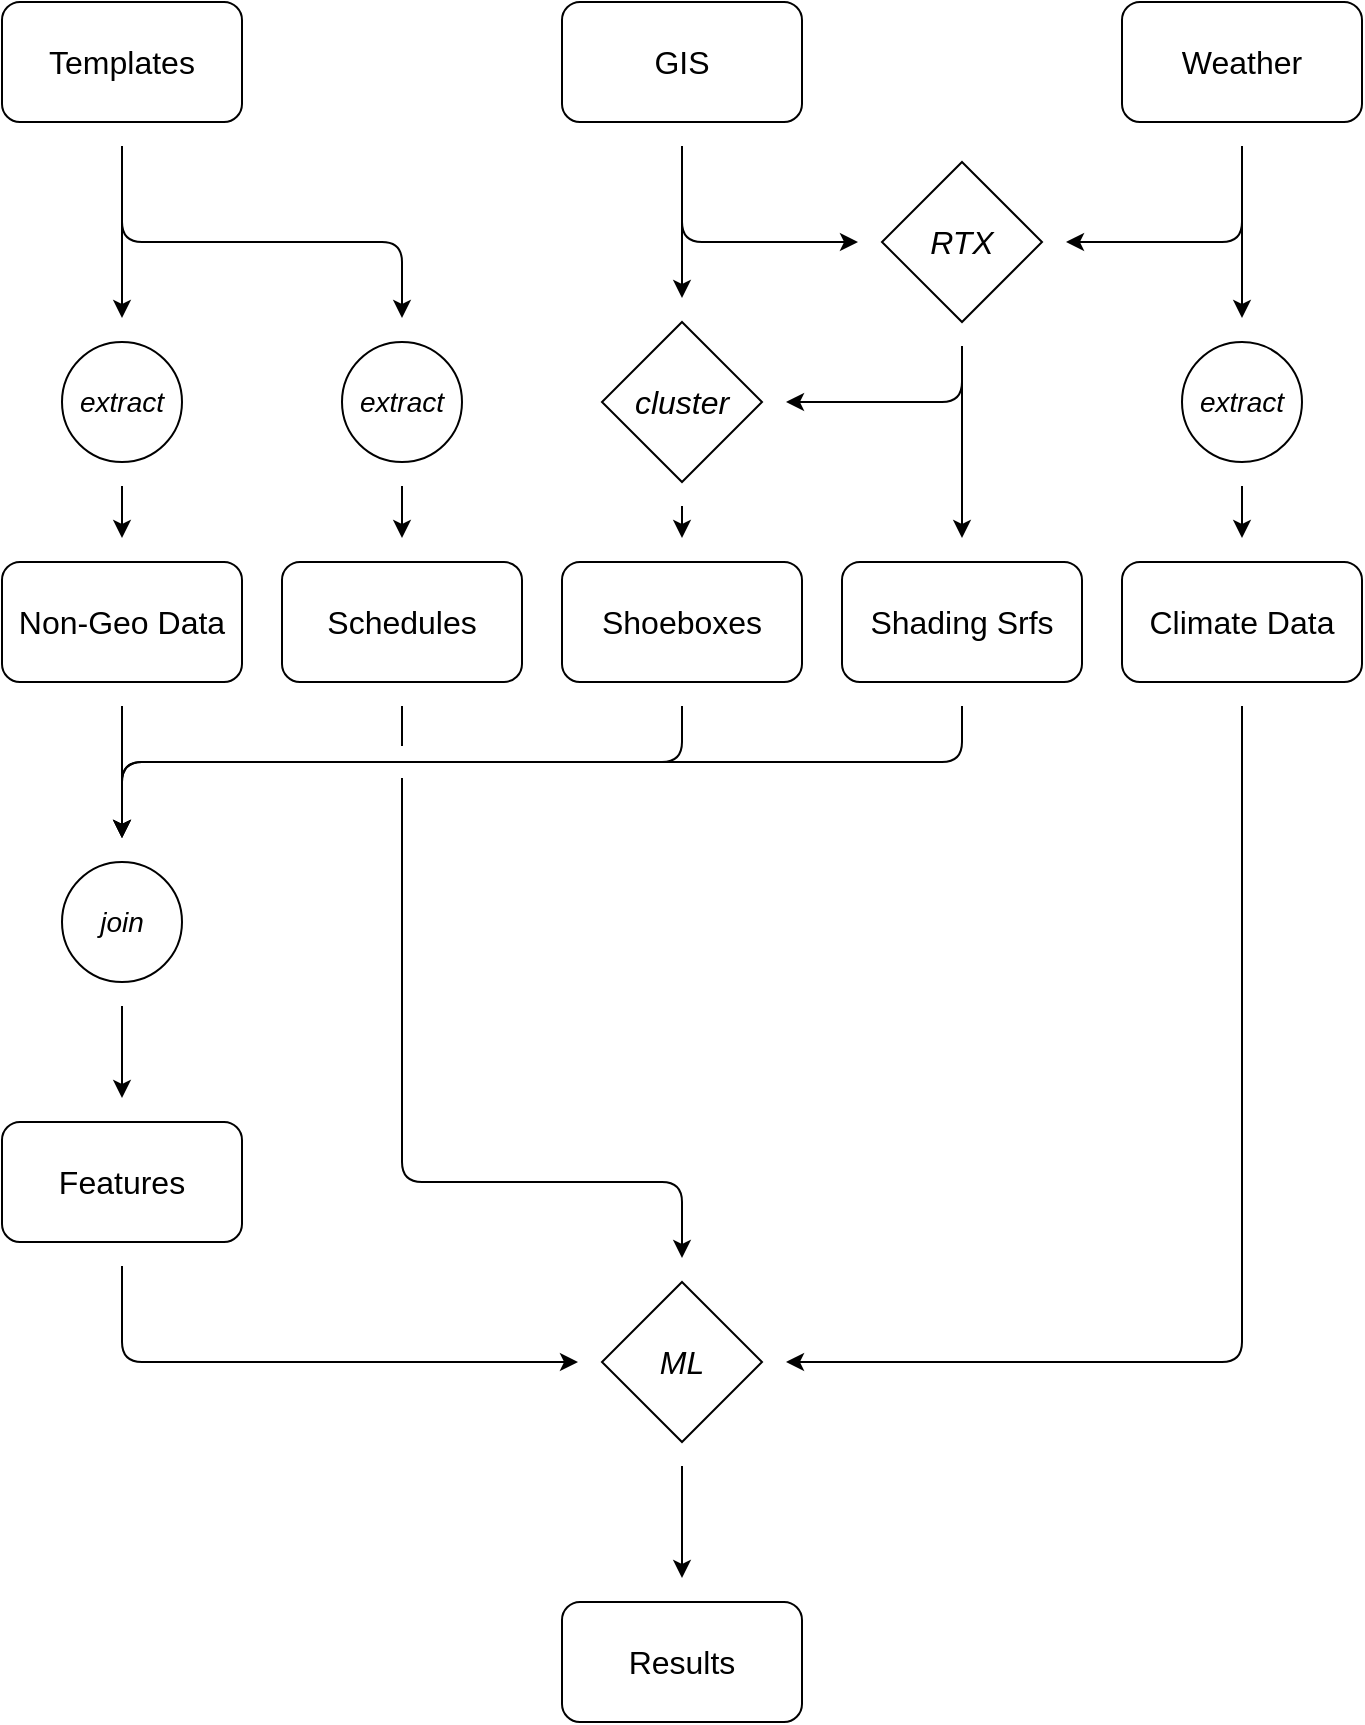 <mxfile version="22.0.8" type="github">
  <diagram name="Page-1" id="ANYgyir19FawRTaVeRdB">
    <mxGraphModel dx="1434" dy="828" grid="1" gridSize="10" guides="1" tooltips="1" connect="1" arrows="1" fold="1" page="1" pageScale="1" pageWidth="850" pageHeight="1100" math="0" shadow="0">
      <root>
        <mxCell id="0" />
        <mxCell id="1" parent="0" />
        <mxCell id="djP0Y8rmL78iK5KgXHap-1" style="edgeStyle=orthogonalEdgeStyle;rounded=1;orthogonalLoop=1;jettySize=auto;html=1;entryX=0;entryY=0.5;entryDx=0;entryDy=0;fontFamily=Helvetica;fontSize=16;fontColor=default;exitX=0.5;exitY=1;exitDx=0;exitDy=0;" edge="1" parent="1" source="djP0Y8rmL78iK5KgXHap-3" target="djP0Y8rmL78iK5KgXHap-21">
          <mxGeometry relative="1" as="geometry">
            <Array as="points">
              <mxPoint x="420" y="200" />
            </Array>
          </mxGeometry>
        </mxCell>
        <mxCell id="djP0Y8rmL78iK5KgXHap-2" style="edgeStyle=orthogonalEdgeStyle;rounded=0;orthogonalLoop=1;jettySize=auto;html=1;fontFamily=Helvetica;fontSize=16;fontColor=default;" edge="1" parent="1" source="djP0Y8rmL78iK5KgXHap-3" target="djP0Y8rmL78iK5KgXHap-37">
          <mxGeometry relative="1" as="geometry" />
        </mxCell>
        <mxCell id="djP0Y8rmL78iK5KgXHap-3" value="&lt;font style=&quot;font-size: 16px;&quot;&gt;GIS&lt;/font&gt;" style="rounded=1;whiteSpace=wrap;html=1;fontSize=16;perimeterSpacing=12;" vertex="1" parent="1">
          <mxGeometry x="360" y="80" width="120" height="60" as="geometry" />
        </mxCell>
        <mxCell id="djP0Y8rmL78iK5KgXHap-4" style="edgeStyle=orthogonalEdgeStyle;rounded=1;orthogonalLoop=1;jettySize=auto;html=1;exitX=0.5;exitY=1;exitDx=0;exitDy=0;entryX=0.5;entryY=0;entryDx=0;entryDy=0;" edge="1" parent="1" source="djP0Y8rmL78iK5KgXHap-33" target="djP0Y8rmL78iK5KgXHap-18">
          <mxGeometry relative="1" as="geometry" />
        </mxCell>
        <mxCell id="djP0Y8rmL78iK5KgXHap-5" style="edgeStyle=orthogonalEdgeStyle;rounded=1;orthogonalLoop=1;jettySize=auto;html=1;fontFamily=Helvetica;fontSize=16;fontColor=default;entryX=1;entryY=0.5;entryDx=0;entryDy=0;exitX=0.5;exitY=1;exitDx=0;exitDy=0;" edge="1" parent="1" source="djP0Y8rmL78iK5KgXHap-6" target="djP0Y8rmL78iK5KgXHap-21">
          <mxGeometry relative="1" as="geometry">
            <mxPoint x="640" y="220" as="targetPoint" />
            <Array as="points">
              <mxPoint x="700" y="200" />
            </Array>
          </mxGeometry>
        </mxCell>
        <mxCell id="djP0Y8rmL78iK5KgXHap-6" value="&lt;font style=&quot;font-size: 16px;&quot;&gt;Weather&lt;/font&gt;" style="rounded=1;whiteSpace=wrap;html=1;fontSize=16;perimeterSpacing=12;" vertex="1" parent="1">
          <mxGeometry x="640" y="80" width="120" height="60" as="geometry" />
        </mxCell>
        <mxCell id="djP0Y8rmL78iK5KgXHap-7" style="edgeStyle=orthogonalEdgeStyle;rounded=1;orthogonalLoop=1;jettySize=auto;html=1;exitX=0.5;exitY=1;exitDx=0;exitDy=0;entryX=0.5;entryY=0;entryDx=0;entryDy=0;" edge="1" parent="1" source="djP0Y8rmL78iK5KgXHap-28" target="djP0Y8rmL78iK5KgXHap-10">
          <mxGeometry relative="1" as="geometry" />
        </mxCell>
        <mxCell id="djP0Y8rmL78iK5KgXHap-8" value="&lt;font style=&quot;font-size: 16px;&quot;&gt;Templates&lt;/font&gt;" style="rounded=1;whiteSpace=wrap;html=1;fontSize=16;perimeterSpacing=12;" vertex="1" parent="1">
          <mxGeometry x="80" y="80" width="120" height="60" as="geometry" />
        </mxCell>
        <mxCell id="djP0Y8rmL78iK5KgXHap-9" style="edgeStyle=orthogonalEdgeStyle;rounded=0;orthogonalLoop=1;jettySize=auto;html=1;entryX=0.5;entryY=0;entryDx=0;entryDy=0;" edge="1" parent="1" source="djP0Y8rmL78iK5KgXHap-10" target="djP0Y8rmL78iK5KgXHap-35">
          <mxGeometry relative="1" as="geometry" />
        </mxCell>
        <mxCell id="djP0Y8rmL78iK5KgXHap-10" value="&lt;font style=&quot;font-size: 16px;&quot;&gt;Non-Geo Data&lt;/font&gt;" style="rounded=1;whiteSpace=wrap;html=1;fontSize=16;perimeterSpacing=12;" vertex="1" parent="1">
          <mxGeometry x="80" y="360" width="120" height="60" as="geometry" />
        </mxCell>
        <mxCell id="djP0Y8rmL78iK5KgXHap-11" style="edgeStyle=orthogonalEdgeStyle;rounded=1;orthogonalLoop=1;jettySize=auto;html=1;exitX=0.5;exitY=1;exitDx=0;exitDy=0;" edge="1" parent="1" source="djP0Y8rmL78iK5KgXHap-12" target="djP0Y8rmL78iK5KgXHap-35">
          <mxGeometry relative="1" as="geometry">
            <Array as="points">
              <mxPoint x="420" y="460" />
              <mxPoint x="140" y="460" />
            </Array>
          </mxGeometry>
        </mxCell>
        <mxCell id="djP0Y8rmL78iK5KgXHap-12" value="&lt;font style=&quot;font-size: 16px;&quot;&gt;Shoeboxes&lt;/font&gt;" style="rounded=1;whiteSpace=wrap;html=1;fontSize=16;perimeterSpacing=12;" vertex="1" parent="1">
          <mxGeometry x="360" y="360" width="120" height="60" as="geometry" />
        </mxCell>
        <mxCell id="djP0Y8rmL78iK5KgXHap-13" style="edgeStyle=orthogonalEdgeStyle;rounded=1;orthogonalLoop=1;jettySize=auto;html=1;exitX=0.5;exitY=1;exitDx=0;exitDy=0;jumpStyle=gap;jumpSize=16;entryX=0.5;entryY=0;entryDx=0;entryDy=0;" edge="1" parent="1" source="djP0Y8rmL78iK5KgXHap-14" target="djP0Y8rmL78iK5KgXHap-25">
          <mxGeometry relative="1" as="geometry">
            <mxPoint x="280" y="570" as="targetPoint" />
            <Array as="points">
              <mxPoint x="280" y="670" />
              <mxPoint x="420" y="670" />
            </Array>
          </mxGeometry>
        </mxCell>
        <mxCell id="djP0Y8rmL78iK5KgXHap-14" value="&lt;font style=&quot;font-size: 16px;&quot;&gt;Schedules&lt;/font&gt;" style="rounded=1;whiteSpace=wrap;html=1;fontSize=16;perimeterSpacing=12;" vertex="1" parent="1">
          <mxGeometry x="220" y="360" width="120" height="60" as="geometry" />
        </mxCell>
        <mxCell id="djP0Y8rmL78iK5KgXHap-15" style="edgeStyle=orthogonalEdgeStyle;rounded=1;orthogonalLoop=1;jettySize=auto;html=1;exitX=0.5;exitY=1;exitDx=0;exitDy=0;" edge="1" parent="1" source="djP0Y8rmL78iK5KgXHap-16" target="djP0Y8rmL78iK5KgXHap-35">
          <mxGeometry relative="1" as="geometry">
            <Array as="points">
              <mxPoint x="560" y="460" />
              <mxPoint x="140" y="460" />
            </Array>
          </mxGeometry>
        </mxCell>
        <mxCell id="djP0Y8rmL78iK5KgXHap-16" value="&lt;font style=&quot;font-size: 16px;&quot;&gt;Shading Srfs&lt;/font&gt;" style="rounded=1;whiteSpace=wrap;html=1;fontSize=16;perimeterSpacing=12;" vertex="1" parent="1">
          <mxGeometry x="500" y="360" width="120" height="60" as="geometry" />
        </mxCell>
        <mxCell id="djP0Y8rmL78iK5KgXHap-17" style="edgeStyle=orthogonalEdgeStyle;rounded=1;orthogonalLoop=1;jettySize=auto;html=1;exitX=0.5;exitY=1;exitDx=0;exitDy=0;entryX=1;entryY=0.5;entryDx=0;entryDy=0;" edge="1" parent="1" source="djP0Y8rmL78iK5KgXHap-18" target="djP0Y8rmL78iK5KgXHap-25">
          <mxGeometry relative="1" as="geometry">
            <Array as="points">
              <mxPoint x="700" y="760" />
            </Array>
          </mxGeometry>
        </mxCell>
        <mxCell id="djP0Y8rmL78iK5KgXHap-18" value="&lt;span style=&quot;font-size: 16px;&quot;&gt;Climate Data&lt;/span&gt;" style="rounded=1;whiteSpace=wrap;html=1;fontSize=16;perimeterSpacing=12;" vertex="1" parent="1">
          <mxGeometry x="640" y="360" width="120" height="60" as="geometry" />
        </mxCell>
        <mxCell id="djP0Y8rmL78iK5KgXHap-19" style="edgeStyle=orthogonalEdgeStyle;rounded=1;orthogonalLoop=1;jettySize=auto;html=1;exitX=0.5;exitY=1;exitDx=0;exitDy=0;" edge="1" parent="1" source="djP0Y8rmL78iK5KgXHap-21" target="djP0Y8rmL78iK5KgXHap-16">
          <mxGeometry relative="1" as="geometry">
            <mxPoint x="560" y="270" as="sourcePoint" />
          </mxGeometry>
        </mxCell>
        <mxCell id="djP0Y8rmL78iK5KgXHap-20" style="edgeStyle=orthogonalEdgeStyle;rounded=1;orthogonalLoop=1;jettySize=auto;html=1;entryX=1;entryY=0.5;entryDx=0;entryDy=0;fontFamily=Helvetica;fontSize=16;fontColor=default;exitX=0.5;exitY=1;exitDx=0;exitDy=0;" edge="1" parent="1" source="djP0Y8rmL78iK5KgXHap-21" target="djP0Y8rmL78iK5KgXHap-37">
          <mxGeometry relative="1" as="geometry">
            <Array as="points">
              <mxPoint x="560" y="280" />
            </Array>
          </mxGeometry>
        </mxCell>
        <mxCell id="djP0Y8rmL78iK5KgXHap-21" value="&lt;font style=&quot;font-size: 16px;&quot;&gt;&lt;i&gt;RTX&lt;/i&gt;&lt;/font&gt;" style="rhombus;whiteSpace=wrap;html=1;perimeterSpacing=12;" vertex="1" parent="1">
          <mxGeometry x="520" y="160" width="80" height="80" as="geometry" />
        </mxCell>
        <mxCell id="djP0Y8rmL78iK5KgXHap-22" style="edgeStyle=orthogonalEdgeStyle;rounded=1;orthogonalLoop=1;jettySize=auto;html=1;exitX=0.5;exitY=1;exitDx=0;exitDy=0;entryX=0;entryY=0.5;entryDx=0;entryDy=0;" edge="1" parent="1" source="djP0Y8rmL78iK5KgXHap-23" target="djP0Y8rmL78iK5KgXHap-25">
          <mxGeometry relative="1" as="geometry">
            <Array as="points">
              <mxPoint x="140" y="760" />
            </Array>
          </mxGeometry>
        </mxCell>
        <mxCell id="djP0Y8rmL78iK5KgXHap-23" value="&lt;font style=&quot;font-size: 16px;&quot;&gt;Features&lt;/font&gt;" style="rounded=1;whiteSpace=wrap;html=1;fontSize=16;perimeterSpacing=12;" vertex="1" parent="1">
          <mxGeometry x="80" y="640" width="120" height="60" as="geometry" />
        </mxCell>
        <mxCell id="djP0Y8rmL78iK5KgXHap-24" style="edgeStyle=orthogonalEdgeStyle;rounded=0;orthogonalLoop=1;jettySize=auto;html=1;entryX=0.5;entryY=0;entryDx=0;entryDy=0;" edge="1" parent="1" source="djP0Y8rmL78iK5KgXHap-25" target="djP0Y8rmL78iK5KgXHap-26">
          <mxGeometry relative="1" as="geometry" />
        </mxCell>
        <mxCell id="djP0Y8rmL78iK5KgXHap-25" value="&lt;font style=&quot;font-size: 16px;&quot;&gt;&lt;i&gt;ML&lt;/i&gt;&lt;/font&gt;" style="rhombus;whiteSpace=wrap;html=1;fontSize=16;perimeterSpacing=12;" vertex="1" parent="1">
          <mxGeometry x="380" y="720" width="80" height="80" as="geometry" />
        </mxCell>
        <mxCell id="djP0Y8rmL78iK5KgXHap-26" value="&lt;font style=&quot;font-size: 16px;&quot;&gt;Results&lt;/font&gt;" style="rounded=1;whiteSpace=wrap;html=1;fontSize=16;perimeterSpacing=12;" vertex="1" parent="1">
          <mxGeometry x="360" y="880" width="120" height="60" as="geometry" />
        </mxCell>
        <mxCell id="djP0Y8rmL78iK5KgXHap-27" value="" style="edgeStyle=orthogonalEdgeStyle;rounded=1;orthogonalLoop=1;jettySize=auto;html=1;exitX=0.5;exitY=1;exitDx=0;exitDy=0;entryX=0.5;entryY=0;entryDx=0;entryDy=0;" edge="1" parent="1" source="djP0Y8rmL78iK5KgXHap-8" target="djP0Y8rmL78iK5KgXHap-28">
          <mxGeometry relative="1" as="geometry">
            <mxPoint x="140" y="140" as="sourcePoint" />
            <mxPoint x="140" y="320" as="targetPoint" />
          </mxGeometry>
        </mxCell>
        <mxCell id="djP0Y8rmL78iK5KgXHap-28" value="&lt;font style=&quot;font-size: 14px;&quot;&gt;&lt;i&gt;extract&lt;/i&gt;&lt;/font&gt;" style="ellipse;whiteSpace=wrap;html=1;aspect=fixed;perimeterSpacing=12;" vertex="1" parent="1">
          <mxGeometry x="110" y="250" width="60" height="60" as="geometry" />
        </mxCell>
        <mxCell id="djP0Y8rmL78iK5KgXHap-29" value="" style="edgeStyle=orthogonalEdgeStyle;rounded=1;orthogonalLoop=1;jettySize=auto;html=1;exitX=0.5;exitY=1;exitDx=0;exitDy=0;entryX=0.5;entryY=0;entryDx=0;entryDy=0;" edge="1" parent="1" source="djP0Y8rmL78iK5KgXHap-8" target="djP0Y8rmL78iK5KgXHap-31">
          <mxGeometry relative="1" as="geometry">
            <mxPoint x="140" y="140" as="sourcePoint" />
            <mxPoint x="280" y="320" as="targetPoint" />
            <Array as="points">
              <mxPoint x="140" y="200" />
              <mxPoint x="280" y="200" />
            </Array>
          </mxGeometry>
        </mxCell>
        <mxCell id="djP0Y8rmL78iK5KgXHap-30" style="edgeStyle=orthogonalEdgeStyle;rounded=0;orthogonalLoop=1;jettySize=auto;html=1;exitX=0.5;exitY=1;exitDx=0;exitDy=0;entryX=0.5;entryY=0;entryDx=0;entryDy=0;" edge="1" parent="1" source="djP0Y8rmL78iK5KgXHap-31" target="djP0Y8rmL78iK5KgXHap-14">
          <mxGeometry relative="1" as="geometry" />
        </mxCell>
        <mxCell id="djP0Y8rmL78iK5KgXHap-31" value="&lt;font style=&quot;font-size: 14px;&quot;&gt;&lt;i&gt;extract&lt;/i&gt;&lt;br&gt;&lt;/font&gt;" style="ellipse;whiteSpace=wrap;html=1;aspect=fixed;perimeterSpacing=12;" vertex="1" parent="1">
          <mxGeometry x="250" y="250" width="60" height="60" as="geometry" />
        </mxCell>
        <mxCell id="djP0Y8rmL78iK5KgXHap-32" value="" style="edgeStyle=orthogonalEdgeStyle;rounded=1;orthogonalLoop=1;jettySize=auto;html=1;exitX=0.5;exitY=1;exitDx=0;exitDy=0;entryX=0.5;entryY=0;entryDx=0;entryDy=0;" edge="1" parent="1" source="djP0Y8rmL78iK5KgXHap-6" target="djP0Y8rmL78iK5KgXHap-33">
          <mxGeometry relative="1" as="geometry">
            <mxPoint x="700" y="140" as="sourcePoint" />
            <mxPoint x="700" y="350" as="targetPoint" />
          </mxGeometry>
        </mxCell>
        <mxCell id="djP0Y8rmL78iK5KgXHap-33" value="&lt;font style=&quot;font-size: 14px;&quot;&gt;&lt;i&gt;extract&lt;/i&gt;&lt;br&gt;&lt;/font&gt;" style="ellipse;whiteSpace=wrap;html=1;aspect=fixed;perimeterSpacing=12;" vertex="1" parent="1">
          <mxGeometry x="670" y="250" width="60" height="60" as="geometry" />
        </mxCell>
        <mxCell id="djP0Y8rmL78iK5KgXHap-34" style="edgeStyle=orthogonalEdgeStyle;rounded=0;orthogonalLoop=1;jettySize=auto;html=1;entryX=0.5;entryY=0;entryDx=0;entryDy=0;" edge="1" parent="1" source="djP0Y8rmL78iK5KgXHap-35" target="djP0Y8rmL78iK5KgXHap-23">
          <mxGeometry relative="1" as="geometry" />
        </mxCell>
        <mxCell id="djP0Y8rmL78iK5KgXHap-35" value="&lt;span style=&quot;font-size: 14px;&quot;&gt;&lt;i&gt;join&lt;/i&gt;&lt;/span&gt;" style="ellipse;whiteSpace=wrap;html=1;aspect=fixed;perimeterSpacing=12;" vertex="1" parent="1">
          <mxGeometry x="110" y="510" width="60" height="60" as="geometry" />
        </mxCell>
        <mxCell id="djP0Y8rmL78iK5KgXHap-36" style="edgeStyle=orthogonalEdgeStyle;rounded=0;orthogonalLoop=1;jettySize=auto;html=1;exitX=0.5;exitY=1;exitDx=0;exitDy=0;entryX=0.5;entryY=0;entryDx=0;entryDy=0;fontFamily=Helvetica;fontSize=16;fontColor=default;" edge="1" parent="1" source="djP0Y8rmL78iK5KgXHap-37" target="djP0Y8rmL78iK5KgXHap-12">
          <mxGeometry relative="1" as="geometry" />
        </mxCell>
        <mxCell id="djP0Y8rmL78iK5KgXHap-37" value="&lt;font style=&quot;font-size: 16px;&quot;&gt;&lt;i&gt;cluster&lt;/i&gt;&lt;/font&gt;" style="rhombus;whiteSpace=wrap;html=1;perimeterSpacing=12;" vertex="1" parent="1">
          <mxGeometry x="380" y="240" width="80" height="80" as="geometry" />
        </mxCell>
      </root>
    </mxGraphModel>
  </diagram>
</mxfile>
